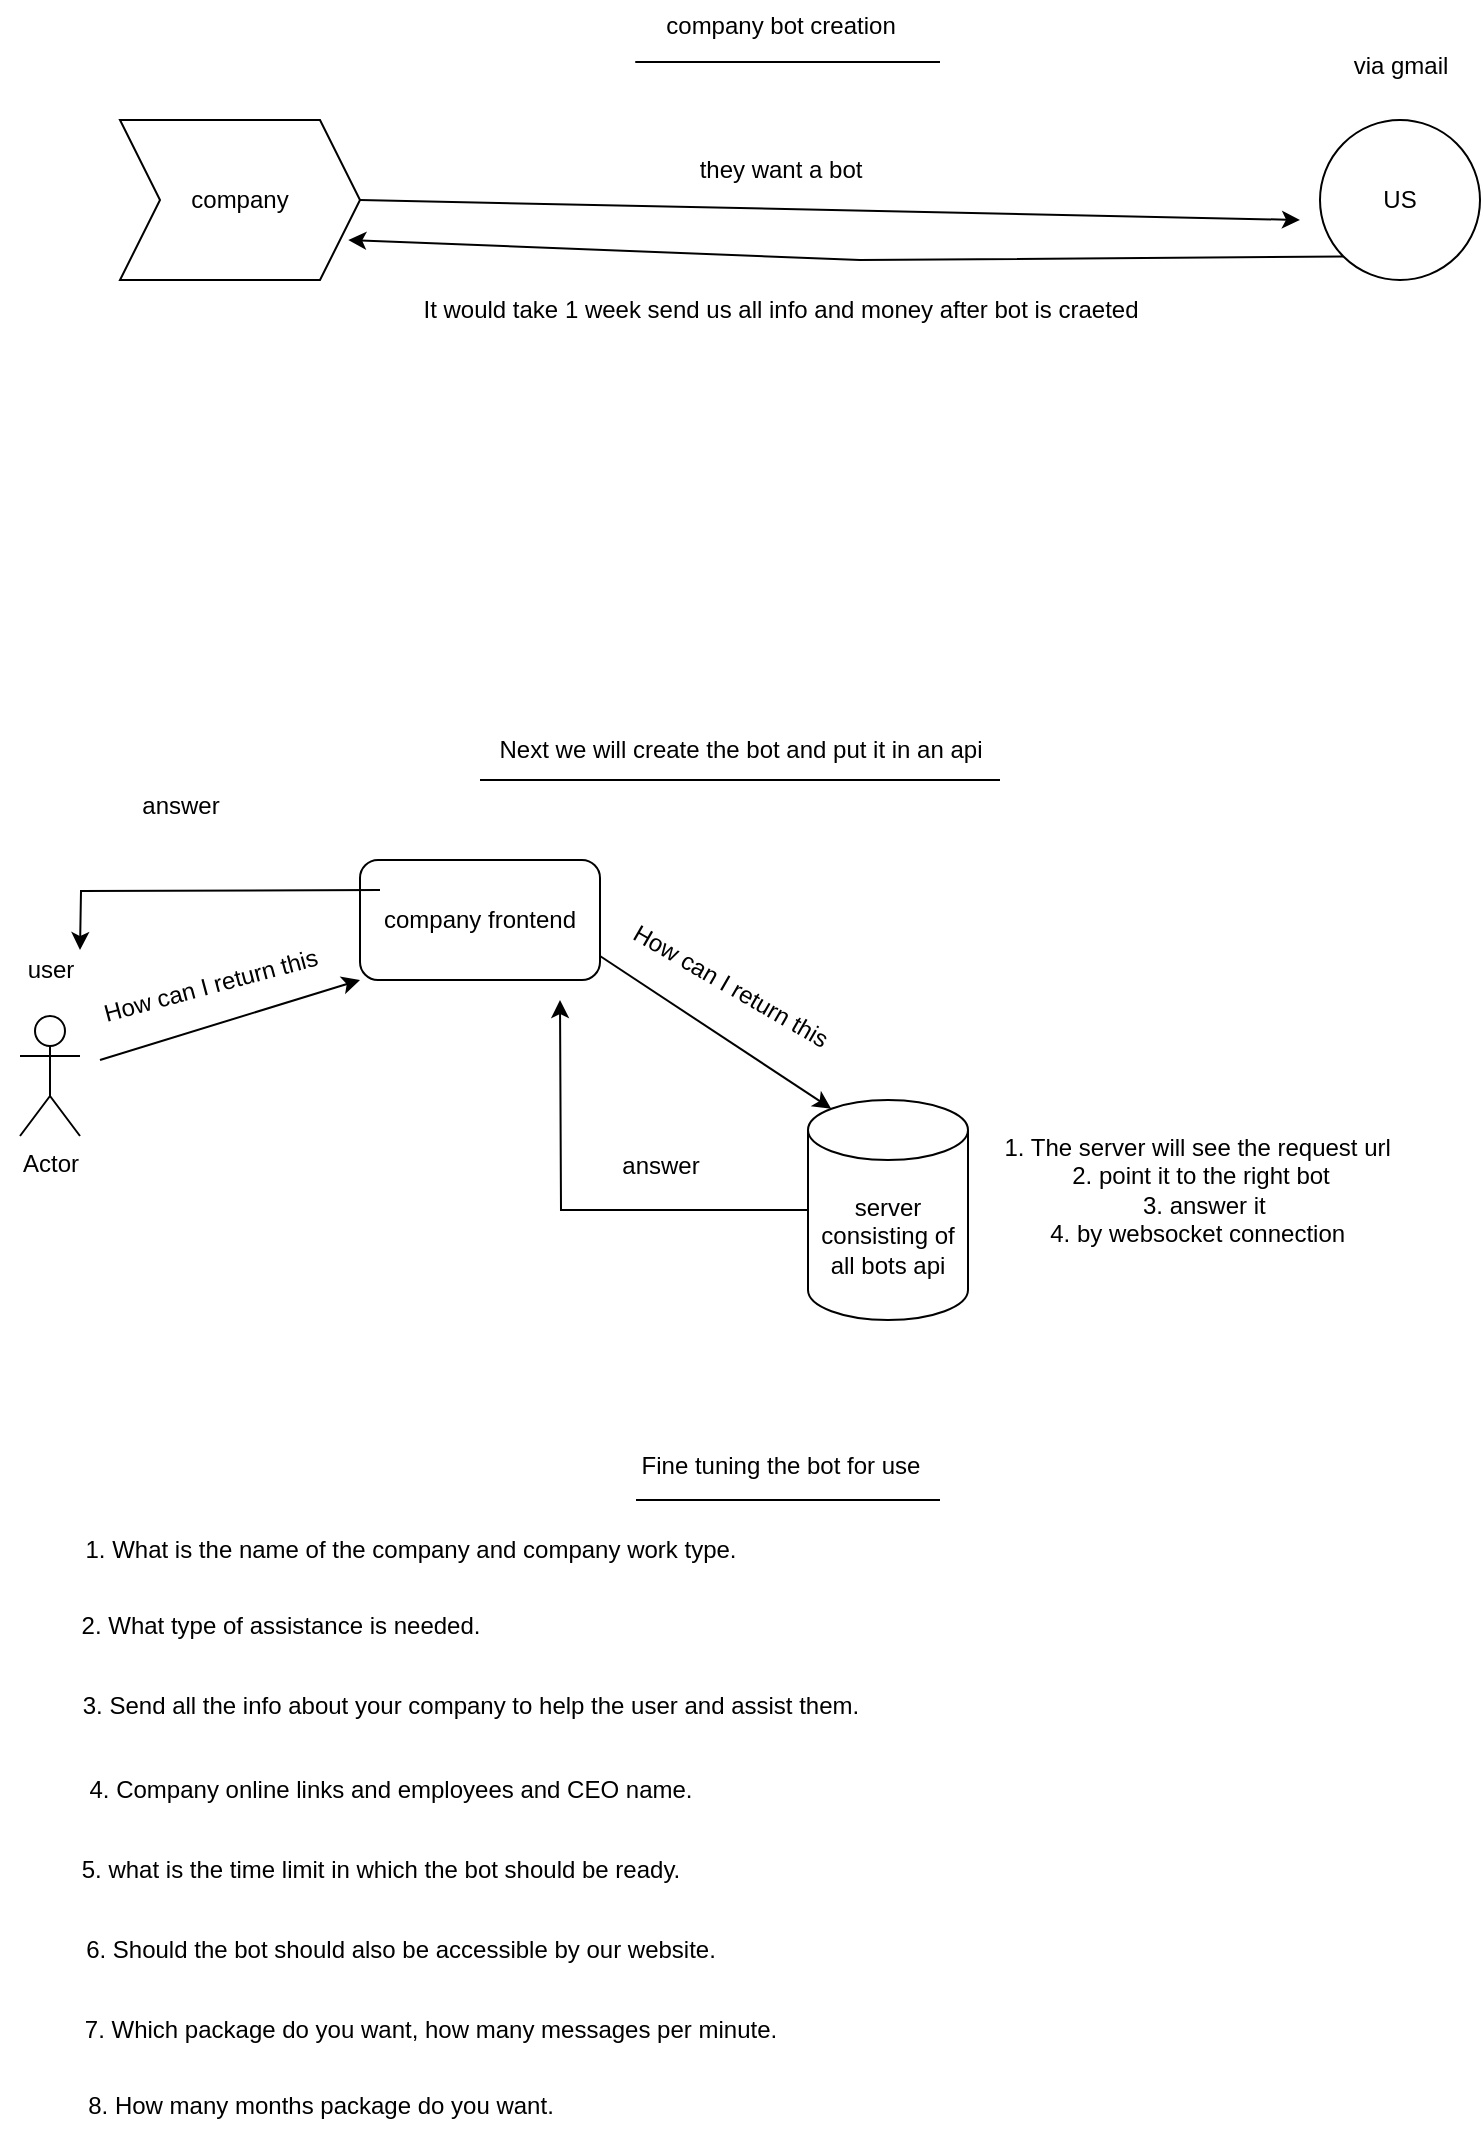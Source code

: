 <mxfile version="25.0.3">
  <diagram id="C5RBs43oDa-KdzZeNtuy" name="Page-1">
    <mxGraphModel dx="875" dy="464" grid="1" gridSize="10" guides="1" tooltips="1" connect="1" arrows="1" fold="1" page="1" pageScale="1" pageWidth="827" pageHeight="1169" math="0" shadow="0">
      <root>
        <mxCell id="WIyWlLk6GJQsqaUBKTNV-0" />
        <mxCell id="WIyWlLk6GJQsqaUBKTNV-1" parent="WIyWlLk6GJQsqaUBKTNV-0" />
        <mxCell id="7wYHVPX7HV3VTu1Dy0Ke-0" value="company bot creation&lt;div&gt;&lt;br&gt;&lt;/div&gt;" style="text;html=1;align=center;verticalAlign=middle;resizable=0;points=[];autosize=1;strokeColor=none;fillColor=none;strokeWidth=4;" vertex="1" parent="WIyWlLk6GJQsqaUBKTNV-1">
          <mxGeometry x="330" y="10" width="140" height="40" as="geometry" />
        </mxCell>
        <mxCell id="7wYHVPX7HV3VTu1Dy0Ke-2" value="company" style="shape=step;perimeter=stepPerimeter;whiteSpace=wrap;html=1;fixedSize=1;" vertex="1" parent="WIyWlLk6GJQsqaUBKTNV-1">
          <mxGeometry x="70" y="70" width="120" height="80" as="geometry" />
        </mxCell>
        <mxCell id="7wYHVPX7HV3VTu1Dy0Ke-6" value="US" style="ellipse;whiteSpace=wrap;html=1;aspect=fixed;" vertex="1" parent="WIyWlLk6GJQsqaUBKTNV-1">
          <mxGeometry x="670" y="70" width="80" height="80" as="geometry" />
        </mxCell>
        <mxCell id="7wYHVPX7HV3VTu1Dy0Ke-7" value="" style="endArrow=classic;html=1;rounded=0;exitX=1;exitY=0.5;exitDx=0;exitDy=0;" edge="1" parent="WIyWlLk6GJQsqaUBKTNV-1" source="7wYHVPX7HV3VTu1Dy0Ke-2">
          <mxGeometry width="50" height="50" relative="1" as="geometry">
            <mxPoint x="440" y="140" as="sourcePoint" />
            <mxPoint x="660" y="120" as="targetPoint" />
            <Array as="points" />
          </mxGeometry>
        </mxCell>
        <mxCell id="7wYHVPX7HV3VTu1Dy0Ke-8" value="they want a bot" style="text;html=1;align=center;verticalAlign=middle;resizable=0;points=[];autosize=1;strokeColor=none;fillColor=none;" vertex="1" parent="WIyWlLk6GJQsqaUBKTNV-1">
          <mxGeometry x="350" y="80" width="100" height="30" as="geometry" />
        </mxCell>
        <mxCell id="7wYHVPX7HV3VTu1Dy0Ke-9" value="via gmail" style="text;html=1;align=center;verticalAlign=middle;resizable=0;points=[];autosize=1;strokeColor=none;fillColor=none;" vertex="1" parent="WIyWlLk6GJQsqaUBKTNV-1">
          <mxGeometry x="675" y="28" width="70" height="30" as="geometry" />
        </mxCell>
        <mxCell id="7wYHVPX7HV3VTu1Dy0Ke-10" value="" style="endArrow=classic;html=1;rounded=0;exitX=0;exitY=1;exitDx=0;exitDy=0;" edge="1" parent="WIyWlLk6GJQsqaUBKTNV-1" source="7wYHVPX7HV3VTu1Dy0Ke-6">
          <mxGeometry width="50" height="50" relative="1" as="geometry">
            <mxPoint x="360" y="168" as="sourcePoint" />
            <mxPoint x="184.118" y="130.005" as="targetPoint" />
            <Array as="points">
              <mxPoint x="440" y="140" />
            </Array>
          </mxGeometry>
        </mxCell>
        <mxCell id="7wYHVPX7HV3VTu1Dy0Ke-11" value="It would take 1 week send us all info and money after bot is craeted" style="text;html=1;align=center;verticalAlign=middle;resizable=0;points=[];autosize=1;strokeColor=none;fillColor=none;" vertex="1" parent="WIyWlLk6GJQsqaUBKTNV-1">
          <mxGeometry x="210" y="150" width="380" height="30" as="geometry" />
        </mxCell>
        <mxCell id="7wYHVPX7HV3VTu1Dy0Ke-12" value="" style="endArrow=none;html=1;rounded=0;exitX=-0.017;exitY=0.775;exitDx=0;exitDy=0;exitPerimeter=0;" edge="1" parent="WIyWlLk6GJQsqaUBKTNV-1" source="7wYHVPX7HV3VTu1Dy0Ke-0">
          <mxGeometry width="50" height="50" relative="1" as="geometry">
            <mxPoint x="360" y="42.58" as="sourcePoint" />
            <mxPoint x="480" y="41" as="targetPoint" />
          </mxGeometry>
        </mxCell>
        <mxCell id="7wYHVPX7HV3VTu1Dy0Ke-13" value="" style="endArrow=none;html=1;rounded=0;exitX=-0.017;exitY=0.775;exitDx=0;exitDy=0;exitPerimeter=0;" edge="1" parent="WIyWlLk6GJQsqaUBKTNV-1">
          <mxGeometry width="50" height="50" relative="1" as="geometry">
            <mxPoint x="250" y="400" as="sourcePoint" />
            <mxPoint x="510" y="400" as="targetPoint" />
          </mxGeometry>
        </mxCell>
        <mxCell id="7wYHVPX7HV3VTu1Dy0Ke-14" value="Next we will create the bot and put it in an api" style="text;html=1;align=center;verticalAlign=middle;resizable=0;points=[];autosize=1;strokeColor=none;fillColor=none;" vertex="1" parent="WIyWlLk6GJQsqaUBKTNV-1">
          <mxGeometry x="250" y="370" width="260" height="30" as="geometry" />
        </mxCell>
        <mxCell id="7wYHVPX7HV3VTu1Dy0Ke-28" style="edgeStyle=orthogonalEdgeStyle;rounded=0;orthogonalLoop=1;jettySize=auto;html=1;" edge="1" parent="WIyWlLk6GJQsqaUBKTNV-1" source="7wYHVPX7HV3VTu1Dy0Ke-15">
          <mxGeometry relative="1" as="geometry">
            <mxPoint x="290" y="510" as="targetPoint" />
          </mxGeometry>
        </mxCell>
        <mxCell id="7wYHVPX7HV3VTu1Dy0Ke-15" value="server consisting of all bots api" style="shape=cylinder3;whiteSpace=wrap;html=1;boundedLbl=1;backgroundOutline=1;size=15;" vertex="1" parent="WIyWlLk6GJQsqaUBKTNV-1">
          <mxGeometry x="414" y="560" width="80" height="110" as="geometry" />
        </mxCell>
        <mxCell id="7wYHVPX7HV3VTu1Dy0Ke-17" value="Actor" style="shape=umlActor;verticalLabelPosition=bottom;verticalAlign=top;html=1;outlineConnect=0;" vertex="1" parent="WIyWlLk6GJQsqaUBKTNV-1">
          <mxGeometry x="20" y="518" width="30" height="60" as="geometry" />
        </mxCell>
        <mxCell id="7wYHVPX7HV3VTu1Dy0Ke-18" value="user" style="text;html=1;align=center;verticalAlign=middle;resizable=0;points=[];autosize=1;strokeColor=none;fillColor=none;" vertex="1" parent="WIyWlLk6GJQsqaUBKTNV-1">
          <mxGeometry x="10" y="480" width="50" height="30" as="geometry" />
        </mxCell>
        <mxCell id="7wYHVPX7HV3VTu1Dy0Ke-19" value="" style="endArrow=classic;html=1;rounded=0;" edge="1" parent="WIyWlLk6GJQsqaUBKTNV-1">
          <mxGeometry width="50" height="50" relative="1" as="geometry">
            <mxPoint x="60" y="540" as="sourcePoint" />
            <mxPoint x="190" y="500" as="targetPoint" />
          </mxGeometry>
        </mxCell>
        <mxCell id="7wYHVPX7HV3VTu1Dy0Ke-20" value="company frontend" style="rounded=1;whiteSpace=wrap;html=1;" vertex="1" parent="WIyWlLk6GJQsqaUBKTNV-1">
          <mxGeometry x="190" y="440" width="120" height="60" as="geometry" />
        </mxCell>
        <mxCell id="7wYHVPX7HV3VTu1Dy0Ke-21" value="How can I return this" style="text;html=1;align=center;verticalAlign=middle;resizable=0;points=[];autosize=1;strokeColor=none;fillColor=none;rotation=-15;" vertex="1" parent="WIyWlLk6GJQsqaUBKTNV-1">
          <mxGeometry x="50" y="488" width="130" height="30" as="geometry" />
        </mxCell>
        <mxCell id="7wYHVPX7HV3VTu1Dy0Ke-22" value="" style="endArrow=classic;html=1;rounded=0;entryX=0.145;entryY=0;entryDx=0;entryDy=4.35;entryPerimeter=0;" edge="1" parent="WIyWlLk6GJQsqaUBKTNV-1" target="7wYHVPX7HV3VTu1Dy0Ke-15">
          <mxGeometry width="50" height="50" relative="1" as="geometry">
            <mxPoint x="310" y="488" as="sourcePoint" />
            <mxPoint x="360" y="438" as="targetPoint" />
          </mxGeometry>
        </mxCell>
        <mxCell id="7wYHVPX7HV3VTu1Dy0Ke-24" value="1. The server will see the request url&amp;nbsp;&lt;div&gt;&lt;span style=&quot;background-color: initial;&quot;&gt;2. point it to the right bot&lt;/span&gt;&lt;div&gt;&lt;div&gt;&amp;nbsp;3. answer it&lt;br&gt;4. by websocket connection&amp;nbsp;&lt;/div&gt;&lt;/div&gt;&lt;/div&gt;" style="text;html=1;align=center;verticalAlign=middle;resizable=0;points=[];autosize=1;strokeColor=none;fillColor=none;imageWidth=50;" vertex="1" parent="WIyWlLk6GJQsqaUBKTNV-1">
          <mxGeometry x="500" y="570" width="220" height="70" as="geometry" />
        </mxCell>
        <mxCell id="7wYHVPX7HV3VTu1Dy0Ke-23" value="How can I return this" style="text;html=1;align=center;verticalAlign=middle;resizable=0;points=[];autosize=1;strokeColor=none;fillColor=none;rotation=30;" vertex="1" parent="WIyWlLk6GJQsqaUBKTNV-1">
          <mxGeometry x="309.997" y="488.002" width="130" height="30" as="geometry" />
        </mxCell>
        <mxCell id="7wYHVPX7HV3VTu1Dy0Ke-29" value="answer" style="text;html=1;align=center;verticalAlign=middle;resizable=0;points=[];autosize=1;strokeColor=none;fillColor=none;" vertex="1" parent="WIyWlLk6GJQsqaUBKTNV-1">
          <mxGeometry x="310" y="578" width="60" height="30" as="geometry" />
        </mxCell>
        <mxCell id="7wYHVPX7HV3VTu1Dy0Ke-30" style="edgeStyle=orthogonalEdgeStyle;rounded=0;orthogonalLoop=1;jettySize=auto;html=1;entryX=0.6;entryY=0.667;entryDx=0;entryDy=0;entryPerimeter=0;" edge="1" parent="WIyWlLk6GJQsqaUBKTNV-1">
          <mxGeometry relative="1" as="geometry">
            <mxPoint x="200" y="454.99" as="sourcePoint" />
            <mxPoint x="50" y="485" as="targetPoint" />
          </mxGeometry>
        </mxCell>
        <mxCell id="7wYHVPX7HV3VTu1Dy0Ke-31" value="answer" style="text;html=1;align=center;verticalAlign=middle;resizable=0;points=[];autosize=1;strokeColor=none;fillColor=none;" vertex="1" parent="WIyWlLk6GJQsqaUBKTNV-1">
          <mxGeometry x="70" y="398" width="60" height="30" as="geometry" />
        </mxCell>
        <mxCell id="7wYHVPX7HV3VTu1Dy0Ke-32" value="Fine tuning the bot for use" style="text;html=1;align=center;verticalAlign=middle;resizable=0;points=[];autosize=1;strokeColor=none;fillColor=none;" vertex="1" parent="WIyWlLk6GJQsqaUBKTNV-1">
          <mxGeometry x="320" y="728" width="160" height="30" as="geometry" />
        </mxCell>
        <mxCell id="7wYHVPX7HV3VTu1Dy0Ke-33" value="" style="endArrow=none;html=1;rounded=0;exitX=-0.017;exitY=0.775;exitDx=0;exitDy=0;exitPerimeter=0;" edge="1" parent="WIyWlLk6GJQsqaUBKTNV-1">
          <mxGeometry width="50" height="50" relative="1" as="geometry">
            <mxPoint x="328" y="760" as="sourcePoint" />
            <mxPoint x="480" y="760" as="targetPoint" />
          </mxGeometry>
        </mxCell>
        <mxCell id="7wYHVPX7HV3VTu1Dy0Ke-34" value="1. What is the name of the company and company work type." style="text;html=1;align=center;verticalAlign=middle;resizable=0;points=[];autosize=1;strokeColor=none;fillColor=none;" vertex="1" parent="WIyWlLk6GJQsqaUBKTNV-1">
          <mxGeometry x="40" y="770" width="350" height="30" as="geometry" />
        </mxCell>
        <mxCell id="7wYHVPX7HV3VTu1Dy0Ke-35" value="2. What type of assistance is needed." style="text;html=1;align=center;verticalAlign=middle;resizable=0;points=[];autosize=1;strokeColor=none;fillColor=none;" vertex="1" parent="WIyWlLk6GJQsqaUBKTNV-1">
          <mxGeometry x="40" y="808" width="220" height="30" as="geometry" />
        </mxCell>
        <mxCell id="7wYHVPX7HV3VTu1Dy0Ke-36" value="3. Send all the info about your company to help the user and assist them." style="text;html=1;align=center;verticalAlign=middle;resizable=0;points=[];autosize=1;strokeColor=none;fillColor=none;" vertex="1" parent="WIyWlLk6GJQsqaUBKTNV-1">
          <mxGeometry x="40" y="848" width="410" height="30" as="geometry" />
        </mxCell>
        <mxCell id="7wYHVPX7HV3VTu1Dy0Ke-37" value="4. Company online links and employees and CEO name." style="text;html=1;align=center;verticalAlign=middle;resizable=0;points=[];autosize=1;strokeColor=none;fillColor=none;" vertex="1" parent="WIyWlLk6GJQsqaUBKTNV-1">
          <mxGeometry x="40" y="890" width="330" height="30" as="geometry" />
        </mxCell>
        <mxCell id="7wYHVPX7HV3VTu1Dy0Ke-38" value="5. what is the time limit in which the bot should be ready." style="text;html=1;align=center;verticalAlign=middle;resizable=0;points=[];autosize=1;strokeColor=none;fillColor=none;" vertex="1" parent="WIyWlLk6GJQsqaUBKTNV-1">
          <mxGeometry x="40" y="930" width="320" height="30" as="geometry" />
        </mxCell>
        <mxCell id="7wYHVPX7HV3VTu1Dy0Ke-39" value="6. Should the bot should also be accessible by our website." style="text;html=1;align=center;verticalAlign=middle;resizable=0;points=[];autosize=1;strokeColor=none;fillColor=none;" vertex="1" parent="WIyWlLk6GJQsqaUBKTNV-1">
          <mxGeometry x="40" y="970" width="340" height="30" as="geometry" />
        </mxCell>
        <mxCell id="7wYHVPX7HV3VTu1Dy0Ke-40" value="7. Which package do you want, how many messages per minute." style="text;html=1;align=center;verticalAlign=middle;resizable=0;points=[];autosize=1;strokeColor=none;fillColor=none;" vertex="1" parent="WIyWlLk6GJQsqaUBKTNV-1">
          <mxGeometry x="40" y="1010" width="370" height="30" as="geometry" />
        </mxCell>
        <mxCell id="7wYHVPX7HV3VTu1Dy0Ke-41" value="8. How many months package do you want." style="text;html=1;align=center;verticalAlign=middle;resizable=0;points=[];autosize=1;strokeColor=none;fillColor=none;" vertex="1" parent="WIyWlLk6GJQsqaUBKTNV-1">
          <mxGeometry x="40" y="1048" width="260" height="30" as="geometry" />
        </mxCell>
      </root>
    </mxGraphModel>
  </diagram>
</mxfile>
